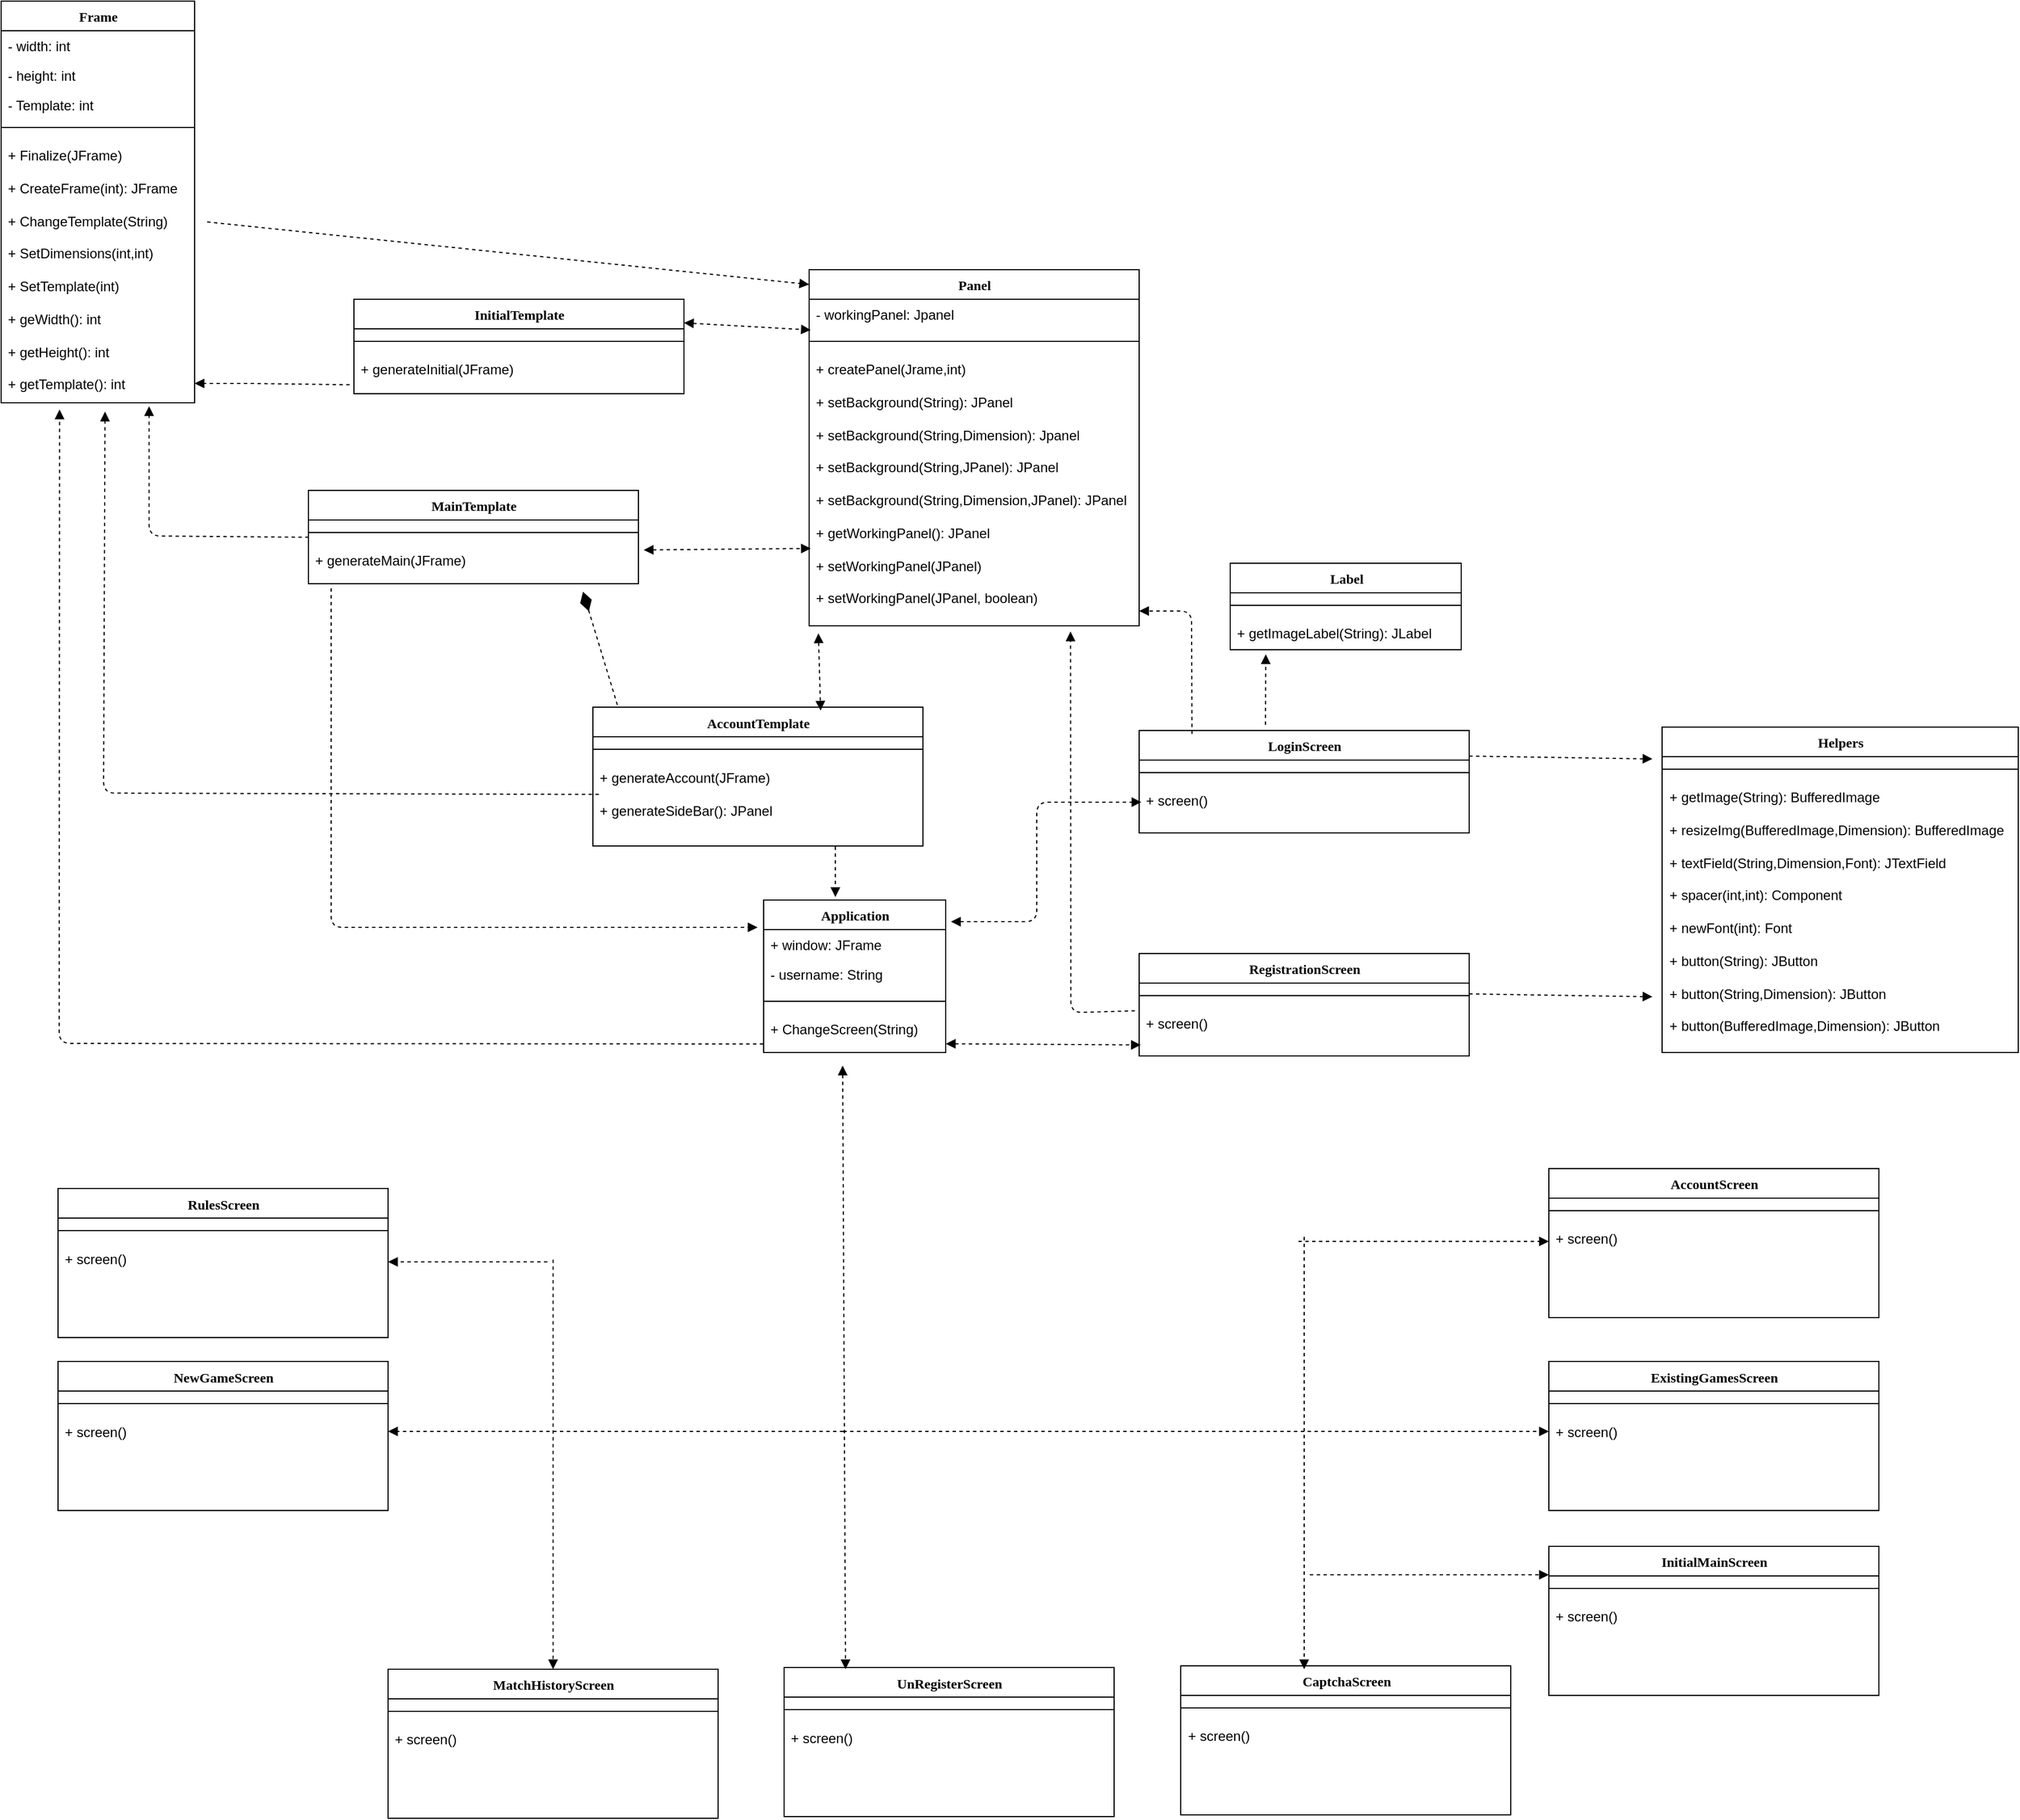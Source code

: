 <mxfile version="12.0.0" pages="1"><diagram name="Page-1" id="6133507b-19e7-1e82-6fc7-422aa6c4b21f"><mxGraphModel dx="1893" dy="1803" grid="1" gridSize="10" guides="1" tooltips="1" connect="1" arrows="1" fold="1" page="1" pageScale="1" pageWidth="1100" pageHeight="850" background="#ffffff" math="0" shadow="0"><root><mxCell id="0"/><mxCell id="1" parent="0"/><mxCell id="78961159f06e98e8-43" value="Application" style="swimlane;html=1;fontStyle=1;align=center;verticalAlign=top;childLayout=stackLayout;horizontal=1;startSize=26;horizontalStack=0;resizeParent=1;resizeLast=0;collapsible=1;marginBottom=0;swimlaneFillColor=#ffffff;rounded=0;shadow=0;comic=0;labelBackgroundColor=none;strokeColor=#000000;strokeWidth=1;fillColor=none;fontFamily=Verdana;fontSize=12;fontColor=#000000;" parent="1" vertex="1"><mxGeometry x="860" y="794" width="160" height="134" as="geometry"/></mxCell><mxCell id="78961159f06e98e8-44" value="+ window: JFrame" style="text;html=1;strokeColor=none;fillColor=none;align=left;verticalAlign=top;spacingLeft=4;spacingRight=4;whiteSpace=wrap;overflow=hidden;rotatable=0;points=[[0,0.5],[1,0.5]];portConstraint=eastwest;" parent="78961159f06e98e8-43" vertex="1"><mxGeometry y="26" width="160" height="26" as="geometry"/></mxCell><mxCell id="78961159f06e98e8-45" value="- username: String" style="text;html=1;strokeColor=none;fillColor=none;align=left;verticalAlign=top;spacingLeft=4;spacingRight=4;whiteSpace=wrap;overflow=hidden;rotatable=0;points=[[0,0.5],[1,0.5]];portConstraint=eastwest;" parent="78961159f06e98e8-43" vertex="1"><mxGeometry y="52" width="160" height="26" as="geometry"/></mxCell><mxCell id="78961159f06e98e8-51" value="" style="line;html=1;strokeWidth=1;fillColor=none;align=left;verticalAlign=middle;spacingTop=-1;spacingLeft=3;spacingRight=3;rotatable=0;labelPosition=right;points=[];portConstraint=eastwest;" parent="78961159f06e98e8-43" vertex="1"><mxGeometry y="78" width="160" height="22" as="geometry"/></mxCell><mxCell id="78961159f06e98e8-52" value="+ ChangeScreen(String)" style="text;html=1;strokeColor=none;fillColor=none;align=left;verticalAlign=top;spacingLeft=4;spacingRight=4;whiteSpace=wrap;overflow=hidden;rotatable=0;points=[[0,0.5],[1,0.5]];portConstraint=eastwest;" parent="78961159f06e98e8-43" vertex="1"><mxGeometry y="100" width="160" height="26" as="geometry"/></mxCell><mxCell id="3B14YKwvaQDHIk3fOLBB-4" value="Frame" style="swimlane;html=1;fontStyle=1;align=center;verticalAlign=top;childLayout=stackLayout;horizontal=1;startSize=26;horizontalStack=0;resizeParent=1;resizeLast=0;collapsible=1;marginBottom=0;swimlaneFillColor=#ffffff;rounded=0;shadow=0;comic=0;labelBackgroundColor=none;strokeColor=#000000;strokeWidth=1;fillColor=none;fontFamily=Verdana;fontSize=12;fontColor=#000000;" parent="1" vertex="1"><mxGeometry x="190" y="4" width="170" height="353" as="geometry"/></mxCell><mxCell id="3B14YKwvaQDHIk3fOLBB-5" value="- width: int" style="text;html=1;strokeColor=none;fillColor=none;align=left;verticalAlign=top;spacingLeft=4;spacingRight=4;whiteSpace=wrap;overflow=hidden;rotatable=0;points=[[0,0.5],[1,0.5]];portConstraint=eastwest;" parent="3B14YKwvaQDHIk3fOLBB-4" vertex="1"><mxGeometry y="26" width="170" height="26" as="geometry"/></mxCell><mxCell id="3B14YKwvaQDHIk3fOLBB-6" value="- height: int&amp;nbsp;&lt;br&gt;" style="text;html=1;strokeColor=none;fillColor=none;align=left;verticalAlign=top;spacingLeft=4;spacingRight=4;whiteSpace=wrap;overflow=hidden;rotatable=0;points=[[0,0.5],[1,0.5]];portConstraint=eastwest;" parent="3B14YKwvaQDHIk3fOLBB-4" vertex="1"><mxGeometry y="52" width="170" height="26" as="geometry"/></mxCell><mxCell id="3B14YKwvaQDHIk3fOLBB-9" value="- Template: int&amp;nbsp;" style="text;html=1;strokeColor=none;fillColor=none;align=left;verticalAlign=top;spacingLeft=4;spacingRight=4;whiteSpace=wrap;overflow=hidden;rotatable=0;points=[[0,0.5],[1,0.5]];portConstraint=eastwest;" parent="3B14YKwvaQDHIk3fOLBB-4" vertex="1"><mxGeometry y="78" width="170" height="22" as="geometry"/></mxCell><mxCell id="3B14YKwvaQDHIk3fOLBB-7" value="" style="line;html=1;strokeWidth=1;fillColor=none;align=left;verticalAlign=middle;spacingTop=-1;spacingLeft=3;spacingRight=3;rotatable=0;labelPosition=right;points=[];portConstraint=eastwest;" parent="3B14YKwvaQDHIk3fOLBB-4" vertex="1"><mxGeometry y="100" width="170" height="22" as="geometry"/></mxCell><mxCell id="3B14YKwvaQDHIk3fOLBB-10" value="Panel" style="swimlane;html=1;fontStyle=1;align=center;verticalAlign=top;childLayout=stackLayout;horizontal=1;startSize=26;horizontalStack=0;resizeParent=1;resizeLast=0;collapsible=1;marginBottom=0;swimlaneFillColor=#ffffff;rounded=0;shadow=0;comic=0;labelBackgroundColor=none;strokeColor=#000000;strokeWidth=1;fillColor=none;fontFamily=Verdana;fontSize=12;fontColor=#000000;" parent="1" vertex="1"><mxGeometry x="900" y="240" width="290" height="313" as="geometry"/></mxCell><mxCell id="3B14YKwvaQDHIk3fOLBB-11" value="- workingPanel: Jpanel" style="text;html=1;strokeColor=none;fillColor=none;align=left;verticalAlign=top;spacingLeft=4;spacingRight=4;whiteSpace=wrap;overflow=hidden;rotatable=0;points=[[0,0.5],[1,0.5]];portConstraint=eastwest;" parent="3B14YKwvaQDHIk3fOLBB-10" vertex="1"><mxGeometry y="26" width="290" height="26" as="geometry"/></mxCell><mxCell id="3B14YKwvaQDHIk3fOLBB-14" value="" style="line;html=1;strokeWidth=1;fillColor=none;align=left;verticalAlign=middle;spacingTop=-1;spacingLeft=3;spacingRight=3;rotatable=0;labelPosition=right;points=[];portConstraint=eastwest;" parent="3B14YKwvaQDHIk3fOLBB-10" vertex="1"><mxGeometry y="52" width="290" height="22" as="geometry"/></mxCell><mxCell id="3B14YKwvaQDHIk3fOLBB-15" value="+ createPanel(Jrame,int)&lt;br&gt;&lt;br&gt;+ setBackground(String): JPanel&lt;br&gt;&lt;br&gt;+ setBackground(String,Dimension): Jpanel&lt;br&gt;&lt;br&gt;+ setBackground(String,JPanel): JPanel&lt;br&gt;&lt;br&gt;+ setBackground(String,Dimension,JPanel): JPanel&lt;br&gt;&lt;br&gt;+ getWorkingPanel(): JPanel&lt;br&gt;&lt;br&gt;+ setWorkingPanel(JPanel)&lt;br&gt;&lt;br&gt;+ setWorkingPanel(JPanel, boolean)" style="text;html=1;strokeColor=none;fillColor=none;align=left;verticalAlign=top;spacingLeft=4;spacingRight=4;whiteSpace=wrap;overflow=hidden;rotatable=0;points=[[0,0.5],[1,0.5]];portConstraint=eastwest;" parent="3B14YKwvaQDHIk3fOLBB-10" vertex="1"><mxGeometry y="74" width="290" height="236" as="geometry"/></mxCell><mxCell id="3B14YKwvaQDHIk3fOLBB-16" value="Label" style="swimlane;html=1;fontStyle=1;align=center;verticalAlign=top;childLayout=stackLayout;horizontal=1;startSize=26;horizontalStack=0;resizeParent=1;resizeLast=0;collapsible=1;marginBottom=0;swimlaneFillColor=#ffffff;rounded=0;shadow=0;comic=0;labelBackgroundColor=none;strokeColor=#000000;strokeWidth=1;fillColor=none;fontFamily=Verdana;fontSize=12;fontColor=#000000;" parent="1" vertex="1"><mxGeometry x="1270" y="498" width="203" height="76" as="geometry"/></mxCell><mxCell id="3B14YKwvaQDHIk3fOLBB-19" value="" style="line;html=1;strokeWidth=1;fillColor=none;align=left;verticalAlign=middle;spacingTop=-1;spacingLeft=3;spacingRight=3;rotatable=0;labelPosition=right;points=[];portConstraint=eastwest;" parent="3B14YKwvaQDHIk3fOLBB-16" vertex="1"><mxGeometry y="26" width="203" height="22" as="geometry"/></mxCell><mxCell id="3B14YKwvaQDHIk3fOLBB-20" value="+ getImageLabel(String): JLabel" style="text;html=1;strokeColor=none;fillColor=none;align=left;verticalAlign=top;spacingLeft=4;spacingRight=4;whiteSpace=wrap;overflow=hidden;rotatable=0;points=[[0,0.5],[1,0.5]];portConstraint=eastwest;" parent="3B14YKwvaQDHIk3fOLBB-16" vertex="1"><mxGeometry y="48" width="203" height="22" as="geometry"/></mxCell><mxCell id="3B14YKwvaQDHIk3fOLBB-21" value="Helpers" style="swimlane;html=1;fontStyle=1;align=center;verticalAlign=top;childLayout=stackLayout;horizontal=1;startSize=26;horizontalStack=0;resizeParent=1;resizeLast=0;collapsible=1;marginBottom=0;swimlaneFillColor=#ffffff;rounded=0;shadow=0;comic=0;labelBackgroundColor=none;strokeColor=#000000;strokeWidth=1;fillColor=none;fontFamily=Verdana;fontSize=12;fontColor=#000000;" parent="1" vertex="1"><mxGeometry x="1649.5" y="642" width="313" height="286" as="geometry"/></mxCell><mxCell id="3B14YKwvaQDHIk3fOLBB-22" value="" style="line;html=1;strokeWidth=1;fillColor=none;align=left;verticalAlign=middle;spacingTop=-1;spacingLeft=3;spacingRight=3;rotatable=0;labelPosition=right;points=[];portConstraint=eastwest;" parent="3B14YKwvaQDHIk3fOLBB-21" vertex="1"><mxGeometry y="26" width="313" height="22" as="geometry"/></mxCell><mxCell id="3B14YKwvaQDHIk3fOLBB-23" value="+ getImage(String): BufferedImage&lt;br&gt;&lt;br&gt;+ resizeImg(BufferedImage,Dimension): BufferedImage&lt;br&gt;&lt;br&gt;+ textField(String,Dimension,Font): JTextField&lt;br&gt;&lt;br&gt;+ spacer(int,int): Component&amp;nbsp;&lt;br&gt;&lt;br&gt;+ newFont(int): Font&lt;br&gt;&lt;br&gt;+ button(String): JButton&lt;br&gt;&lt;br&gt;+ button(String,Dimension): JButton&amp;nbsp;&lt;br&gt;&lt;br&gt;+ button(BufferedImage,Dimension): JButton" style="text;html=1;strokeColor=none;fillColor=none;align=left;verticalAlign=top;spacingLeft=4;spacingRight=4;whiteSpace=wrap;overflow=hidden;rotatable=0;points=[[0,0.5],[1,0.5]];portConstraint=eastwest;" parent="3B14YKwvaQDHIk3fOLBB-21" vertex="1"><mxGeometry y="48" width="313" height="232" as="geometry"/></mxCell><mxCell id="3B14YKwvaQDHIk3fOLBB-25" value="InitialTemplate" style="swimlane;html=1;fontStyle=1;align=center;verticalAlign=top;childLayout=stackLayout;horizontal=1;startSize=26;horizontalStack=0;resizeParent=1;resizeLast=0;collapsible=1;marginBottom=0;swimlaneFillColor=#ffffff;rounded=0;shadow=0;comic=0;labelBackgroundColor=none;strokeColor=#000000;strokeWidth=1;fillColor=none;fontFamily=Verdana;fontSize=12;fontColor=#000000;" parent="1" vertex="1"><mxGeometry x="500" y="266" width="290" height="83" as="geometry"/></mxCell><mxCell id="3B14YKwvaQDHIk3fOLBB-27" value="" style="line;html=1;strokeWidth=1;fillColor=none;align=left;verticalAlign=middle;spacingTop=-1;spacingLeft=3;spacingRight=3;rotatable=0;labelPosition=right;points=[];portConstraint=eastwest;" parent="3B14YKwvaQDHIk3fOLBB-25" vertex="1"><mxGeometry y="26" width="290" height="22" as="geometry"/></mxCell><mxCell id="3B14YKwvaQDHIk3fOLBB-28" value="+ generateInitial(JFrame)" style="text;html=1;strokeColor=none;fillColor=none;align=left;verticalAlign=top;spacingLeft=4;spacingRight=4;whiteSpace=wrap;overflow=hidden;rotatable=0;points=[[0,0.5],[1,0.5]];portConstraint=eastwest;" parent="3B14YKwvaQDHIk3fOLBB-25" vertex="1"><mxGeometry y="48" width="290" height="32" as="geometry"/></mxCell><mxCell id="3B14YKwvaQDHIk3fOLBB-29" value="LoginScreen" style="swimlane;html=1;fontStyle=1;align=center;verticalAlign=top;childLayout=stackLayout;horizontal=1;startSize=26;horizontalStack=0;resizeParent=1;resizeLast=0;collapsible=1;marginBottom=0;swimlaneFillColor=#ffffff;rounded=0;shadow=0;comic=0;labelBackgroundColor=none;strokeColor=#000000;strokeWidth=1;fillColor=none;fontFamily=Verdana;fontSize=12;fontColor=#000000;" parent="1" vertex="1"><mxGeometry x="1190" y="645" width="290" height="90" as="geometry"/></mxCell><mxCell id="3B14YKwvaQDHIk3fOLBB-31" value="" style="line;html=1;strokeWidth=1;fillColor=none;align=left;verticalAlign=middle;spacingTop=-1;spacingLeft=3;spacingRight=3;rotatable=0;labelPosition=right;points=[];portConstraint=eastwest;" parent="3B14YKwvaQDHIk3fOLBB-29" vertex="1"><mxGeometry y="26" width="290" height="22" as="geometry"/></mxCell><mxCell id="3B14YKwvaQDHIk3fOLBB-32" value="+ screen()" style="text;html=1;strokeColor=none;fillColor=none;align=left;verticalAlign=top;spacingLeft=4;spacingRight=4;whiteSpace=wrap;overflow=hidden;rotatable=0;points=[[0,0.5],[1,0.5]];portConstraint=eastwest;" parent="3B14YKwvaQDHIk3fOLBB-29" vertex="1"><mxGeometry y="48" width="290" height="32" as="geometry"/></mxCell><mxCell id="3B14YKwvaQDHIk3fOLBB-33" value="MainTemplate" style="swimlane;html=1;fontStyle=1;align=center;verticalAlign=top;childLayout=stackLayout;horizontal=1;startSize=26;horizontalStack=0;resizeParent=1;resizeLast=0;collapsible=1;marginBottom=0;swimlaneFillColor=#ffffff;rounded=0;shadow=0;comic=0;labelBackgroundColor=none;strokeColor=#000000;strokeWidth=1;fillColor=none;fontFamily=Verdana;fontSize=12;fontColor=#000000;" parent="1" vertex="1"><mxGeometry x="460" y="434" width="290" height="82" as="geometry"/></mxCell><mxCell id="3B14YKwvaQDHIk3fOLBB-34" value="" style="line;html=1;strokeWidth=1;fillColor=none;align=left;verticalAlign=middle;spacingTop=-1;spacingLeft=3;spacingRight=3;rotatable=0;labelPosition=right;points=[];portConstraint=eastwest;" parent="3B14YKwvaQDHIk3fOLBB-33" vertex="1"><mxGeometry y="26" width="290" height="22" as="geometry"/></mxCell><mxCell id="3B14YKwvaQDHIk3fOLBB-35" value="+ generateMain(JFrame)" style="text;html=1;strokeColor=none;fillColor=none;align=left;verticalAlign=top;spacingLeft=4;spacingRight=4;whiteSpace=wrap;overflow=hidden;rotatable=0;points=[[0,0.5],[1,0.5]];portConstraint=eastwest;" parent="3B14YKwvaQDHIk3fOLBB-33" vertex="1"><mxGeometry y="48" width="290" height="32" as="geometry"/></mxCell><mxCell id="3B14YKwvaQDHIk3fOLBB-36" value="AccountTemplate" style="swimlane;html=1;fontStyle=1;align=center;verticalAlign=top;childLayout=stackLayout;horizontal=1;startSize=26;horizontalStack=0;resizeParent=1;resizeLast=0;collapsible=1;marginBottom=0;swimlaneFillColor=#ffffff;rounded=0;shadow=0;comic=0;labelBackgroundColor=none;strokeColor=#000000;strokeWidth=1;fillColor=none;fontFamily=Verdana;fontSize=12;fontColor=#000000;" parent="1" vertex="1"><mxGeometry x="710" y="624.5" width="290" height="122" as="geometry"/></mxCell><mxCell id="3B14YKwvaQDHIk3fOLBB-37" value="" style="line;html=1;strokeWidth=1;fillColor=none;align=left;verticalAlign=middle;spacingTop=-1;spacingLeft=3;spacingRight=3;rotatable=0;labelPosition=right;points=[];portConstraint=eastwest;" parent="3B14YKwvaQDHIk3fOLBB-36" vertex="1"><mxGeometry y="26" width="290" height="22" as="geometry"/></mxCell><mxCell id="3B14YKwvaQDHIk3fOLBB-38" value="+ generateAccount(JFrame)&lt;br&gt;&lt;br&gt;+ generateSideBar(): JPanel" style="text;html=1;strokeColor=none;fillColor=none;align=left;verticalAlign=top;spacingLeft=4;spacingRight=4;whiteSpace=wrap;overflow=hidden;rotatable=0;points=[[0,0.5],[1,0.5]];portConstraint=eastwest;" parent="3B14YKwvaQDHIk3fOLBB-36" vertex="1"><mxGeometry y="48" width="290" height="52" as="geometry"/></mxCell><mxCell id="3B14YKwvaQDHIk3fOLBB-39" value="RegistrationScreen" style="swimlane;html=1;fontStyle=1;align=center;verticalAlign=top;childLayout=stackLayout;horizontal=1;startSize=26;horizontalStack=0;resizeParent=1;resizeLast=0;collapsible=1;marginBottom=0;swimlaneFillColor=#ffffff;rounded=0;shadow=0;comic=0;labelBackgroundColor=none;strokeColor=#000000;strokeWidth=1;fillColor=none;fontFamily=Verdana;fontSize=12;fontColor=#000000;" parent="1" vertex="1"><mxGeometry x="1190" y="841" width="290" height="90" as="geometry"/></mxCell><mxCell id="3B14YKwvaQDHIk3fOLBB-40" value="" style="line;html=1;strokeWidth=1;fillColor=none;align=left;verticalAlign=middle;spacingTop=-1;spacingLeft=3;spacingRight=3;rotatable=0;labelPosition=right;points=[];portConstraint=eastwest;" parent="3B14YKwvaQDHIk3fOLBB-39" vertex="1"><mxGeometry y="26" width="290" height="22" as="geometry"/></mxCell><mxCell id="3B14YKwvaQDHIk3fOLBB-41" value="+ screen()" style="text;html=1;strokeColor=none;fillColor=none;align=left;verticalAlign=top;spacingLeft=4;spacingRight=4;whiteSpace=wrap;overflow=hidden;rotatable=0;points=[[0,0.5],[1,0.5]];portConstraint=eastwest;" parent="3B14YKwvaQDHIk3fOLBB-39" vertex="1"><mxGeometry y="48" width="290" height="32" as="geometry"/></mxCell><mxCell id="NOVnM89ESlI2_Drp9L13-1" value="" style="endArrow=block;html=1;endFill=1;dashed=1;entryX=0.302;entryY=1.039;entryDx=0;entryDy=0;entryPerimeter=0;exitX=-0.002;exitY=1.019;exitDx=0;exitDy=0;exitPerimeter=0;" parent="1" source="78961159f06e98e8-52" target="3B14YKwvaQDHIk3fOLBB-8" edge="1"><mxGeometry width="50" height="50" relative="1" as="geometry"><mxPoint x="500" y="710" as="sourcePoint"/><mxPoint x="890" y="140" as="targetPoint"/><Array as="points"><mxPoint x="241" y="920"/></Array></mxGeometry></mxCell><mxCell id="NOVnM89ESlI2_Drp9L13-11" value="" style="endArrow=block;html=1;endFill=1;dashed=1;exitX=1.065;exitY=0.316;exitDx=0;exitDy=0;exitPerimeter=0;" parent="1" source="3B14YKwvaQDHIk3fOLBB-8" edge="1"><mxGeometry width="50" height="50" relative="1" as="geometry"><mxPoint x="870" y="150" as="sourcePoint"/><mxPoint x="900" y="253" as="targetPoint"/><Array as="points"/></mxGeometry></mxCell><mxCell id="WX2g_9iPt3xuVP5tBBqP-3" value="" style="endArrow=block;html=1;endFill=1;dashed=1;exitX=0.028;exitY=1.041;exitDx=0;exitDy=0;exitPerimeter=0;entryX=0.69;entryY=0.025;entryDx=0;entryDy=0;entryPerimeter=0;startArrow=block;startFill=1;" edge="1" parent="1" source="3B14YKwvaQDHIk3fOLBB-15" target="3B14YKwvaQDHIk3fOLBB-36"><mxGeometry width="50" height="50" relative="1" as="geometry"><mxPoint x="1067" y="572.5" as="sourcePoint"/><mxPoint x="950" y="646.5" as="targetPoint"/><Array as="points"/></mxGeometry></mxCell><mxCell id="3B14YKwvaQDHIk3fOLBB-8" value="+ Finalize(JFrame)&lt;br&gt;&lt;br&gt;+ CreateFrame(int): JFrame&lt;br&gt;&lt;br&gt;+ ChangeTemplate(String)&lt;br&gt;&lt;br&gt;+ SetDimensions(int,int)&lt;br&gt;&amp;nbsp;&lt;br&gt;+ SetTemplate(int)&lt;br&gt;&lt;br&gt;+ geWidth(): int&amp;nbsp;&lt;br&gt;&lt;br&gt;+ getHeight(): int&amp;nbsp;&lt;br&gt;&lt;br&gt;+ getTemplate(): int&amp;nbsp;" style="text;html=1;strokeColor=none;fillColor=none;align=left;verticalAlign=top;spacingLeft=4;spacingRight=4;whiteSpace=wrap;overflow=hidden;rotatable=0;points=[[0,0.5],[1,0.5]];portConstraint=eastwest;" parent="1" vertex="1"><mxGeometry x="190" y="126" width="170" height="228" as="geometry"/></mxCell><mxCell id="WX2g_9iPt3xuVP5tBBqP-14" value="" style="endArrow=block;html=1;endFill=1;dashed=1;exitX=-0.013;exitY=0.849;exitDx=0;exitDy=0;exitPerimeter=0;" edge="1" parent="1" source="3B14YKwvaQDHIk3fOLBB-28"><mxGeometry width="50" height="50" relative="1" as="geometry"><mxPoint x="464.64" y="443.34" as="sourcePoint"/><mxPoint x="360" y="340" as="targetPoint"/><Array as="points"><mxPoint x="410" y="340"/></Array></mxGeometry></mxCell><mxCell id="WX2g_9iPt3xuVP5tBBqP-17" value="" style="endArrow=block;html=1;endFill=1;dashed=1;exitX=1;exitY=0.25;exitDx=0;exitDy=0;entryX=0.005;entryY=1.038;entryDx=0;entryDy=0;entryPerimeter=0;startArrow=block;startFill=1;" edge="1" parent="1" source="3B14YKwvaQDHIk3fOLBB-25" target="3B14YKwvaQDHIk3fOLBB-11"><mxGeometry width="50" height="50" relative="1" as="geometry"><mxPoint x="685" y="393.5" as="sourcePoint"/><mxPoint x="828.06" y="314.98" as="targetPoint"/><Array as="points"/></mxGeometry></mxCell><mxCell id="WX2g_9iPt3xuVP5tBBqP-18" value="" style="endArrow=block;html=1;endFill=1;dashed=1;exitX=-0.013;exitY=0.849;exitDx=0;exitDy=0;exitPerimeter=0;" edge="1" parent="1"><mxGeometry width="50" height="50" relative="1" as="geometry"><mxPoint x="460.23" y="475.168" as="sourcePoint"/><mxPoint x="320" y="360" as="targetPoint"/><Array as="points"><mxPoint x="320" y="474"/></Array></mxGeometry></mxCell><mxCell id="WX2g_9iPt3xuVP5tBBqP-19" value="" style="endArrow=block;html=1;endFill=1;dashed=1;exitX=1.016;exitY=0.135;exitDx=0;exitDy=0;entryX=0.005;entryY=1.038;entryDx=0;entryDy=0;entryPerimeter=0;startArrow=block;startFill=1;exitPerimeter=0;" edge="1" parent="1" source="3B14YKwvaQDHIk3fOLBB-35"><mxGeometry width="50" height="50" relative="1" as="geometry"><mxPoint x="790" y="478.75" as="sourcePoint"/><mxPoint x="901.45" y="484.988" as="targetPoint"/><Array as="points"/></mxGeometry></mxCell><mxCell id="WX2g_9iPt3xuVP5tBBqP-20" value="" style="endArrow=block;html=1;endFill=1;dashed=1;entryX=-0.033;entryY=-0.077;entryDx=0;entryDy=0;entryPerimeter=0;" edge="1" parent="1" target="78961159f06e98e8-44"><mxGeometry width="50" height="50" relative="1" as="geometry"><mxPoint x="480" y="520" as="sourcePoint"/><mxPoint x="469" y="534" as="targetPoint"/><Array as="points"><mxPoint x="480" y="818"/></Array></mxGeometry></mxCell><mxCell id="WX2g_9iPt3xuVP5tBBqP-21" value="" style="endArrow=block;html=1;endFill=1;dashed=1;exitX=-0.013;exitY=0.849;exitDx=0;exitDy=0;exitPerimeter=0;entryX=0.537;entryY=1.047;entryDx=0;entryDy=0;entryPerimeter=0;" edge="1" parent="1" target="3B14YKwvaQDHIk3fOLBB-8"><mxGeometry width="50" height="50" relative="1" as="geometry"><mxPoint x="715.23" y="701.168" as="sourcePoint"/><mxPoint x="575" y="586" as="targetPoint"/><Array as="points"><mxPoint x="280" y="700"/></Array></mxGeometry></mxCell><mxCell id="WX2g_9iPt3xuVP5tBBqP-22" value="" style="endArrow=block;html=1;endFill=1;dashed=1;entryX=0.394;entryY=-0.02;entryDx=0;entryDy=0;entryPerimeter=0;" edge="1" parent="1" target="78961159f06e98e8-43"><mxGeometry width="50" height="50" relative="1" as="geometry"><mxPoint x="923" y="747" as="sourcePoint"/><mxPoint x="820" y="766" as="targetPoint"/><Array as="points"/></mxGeometry></mxCell><mxCell id="WX2g_9iPt3xuVP5tBBqP-23" value="" style="endArrow=none;html=1;endFill=0;dashed=1;exitX=0.832;exitY=1.281;exitDx=0;exitDy=0;exitPerimeter=0;entryX=0.69;entryY=0.025;entryDx=0;entryDy=0;entryPerimeter=0;startArrow=diamondThin;startFill=1;endSize=15;startSize=15;" edge="1" parent="1" source="3B14YKwvaQDHIk3fOLBB-35"><mxGeometry width="50" height="50" relative="1" as="geometry"><mxPoint x="730.12" y="556.676" as="sourcePoint"/><mxPoint x="732.1" y="624.55" as="targetPoint"/><Array as="points"/></mxGeometry></mxCell><mxCell id="WX2g_9iPt3xuVP5tBBqP-25" value="" style="endArrow=block;html=1;endFill=1;dashed=1;exitX=1.029;exitY=-0.269;exitDx=0;exitDy=0;entryX=0.005;entryY=1.038;entryDx=0;entryDy=0;entryPerimeter=0;startArrow=block;startFill=1;exitPerimeter=0;" edge="1" parent="1" source="78961159f06e98e8-44"><mxGeometry width="50" height="50" relative="1" as="geometry"><mxPoint x="1045.14" y="709.32" as="sourcePoint"/><mxPoint x="1191.95" y="707.988" as="targetPoint"/><Array as="points"><mxPoint x="1100" y="813"/><mxPoint x="1100" y="708"/></Array></mxGeometry></mxCell><mxCell id="WX2g_9iPt3xuVP5tBBqP-27" value="" style="endArrow=block;html=1;endFill=1;dashed=1;exitX=1;exitY=0.25;exitDx=0;exitDy=0;" edge="1" parent="1" source="3B14YKwvaQDHIk3fOLBB-29"><mxGeometry width="50" height="50" relative="1" as="geometry"><mxPoint x="1350.05" y="522.548" as="sourcePoint"/><mxPoint x="1641" y="670" as="targetPoint"/><Array as="points"/></mxGeometry></mxCell><mxCell id="WX2g_9iPt3xuVP5tBBqP-28" value="" style="endArrow=block;html=1;endFill=1;dashed=1;exitX=0.16;exitY=0.033;exitDx=0;exitDy=0;exitPerimeter=0;" edge="1" parent="1" source="3B14YKwvaQDHIk3fOLBB-29"><mxGeometry width="50" height="50" relative="1" as="geometry"><mxPoint x="1280" y="551.5" as="sourcePoint"/><mxPoint x="1190" y="540" as="targetPoint"/><Array as="points"><mxPoint x="1236" y="540"/></Array></mxGeometry></mxCell><mxCell id="WX2g_9iPt3xuVP5tBBqP-29" value="" style="endArrow=block;html=1;endFill=1;dashed=1;exitX=-0.013;exitY=0.073;exitDx=0;exitDy=0;exitPerimeter=0;entryX=0.792;entryY=1.034;entryDx=0;entryDy=0;entryPerimeter=0;" edge="1" parent="1" source="3B14YKwvaQDHIk3fOLBB-41" target="3B14YKwvaQDHIk3fOLBB-15"><mxGeometry width="50" height="50" relative="1" as="geometry"><mxPoint x="1166.4" y="892.97" as="sourcePoint"/><mxPoint x="1120" y="785.0" as="targetPoint"/><Array as="points"><mxPoint x="1130" y="893"/></Array></mxGeometry></mxCell><mxCell id="WX2g_9iPt3xuVP5tBBqP-30" value="" style="endArrow=block;html=1;endFill=1;dashed=1;exitX=1.016;exitY=0.135;exitDx=0;exitDy=0;entryX=0.005;entryY=1.01;entryDx=0;entryDy=0;entryPerimeter=0;startArrow=block;startFill=1;exitPerimeter=0;" edge="1" parent="1" target="3B14YKwvaQDHIk3fOLBB-41"><mxGeometry width="50" height="50" relative="1" as="geometry"><mxPoint x="1020.14" y="920.32" as="sourcePoint"/><mxPoint x="1166.95" y="918.988" as="targetPoint"/><Array as="points"/></mxGeometry></mxCell><mxCell id="WX2g_9iPt3xuVP5tBBqP-31" value="" style="endArrow=block;html=1;endFill=1;dashed=1;exitX=1;exitY=0.25;exitDx=0;exitDy=0;" edge="1" parent="1"><mxGeometry width="50" height="50" relative="1" as="geometry"><mxPoint x="1480" y="876.5" as="sourcePoint"/><mxPoint x="1641" y="879.0" as="targetPoint"/><Array as="points"/></mxGeometry></mxCell><mxCell id="WX2g_9iPt3xuVP5tBBqP-32" value="" style="endArrow=block;html=1;endFill=1;dashed=1;entryX=0.154;entryY=1.455;entryDx=0;entryDy=0;entryPerimeter=0;" edge="1" parent="1" target="3B14YKwvaQDHIk3fOLBB-20"><mxGeometry width="50" height="50" relative="1" as="geometry"><mxPoint x="1301" y="640" as="sourcePoint"/><mxPoint x="1480" y="625.5" as="targetPoint"/><Array as="points"/></mxGeometry></mxCell><mxCell id="WX2g_9iPt3xuVP5tBBqP-42" value="InitialMainScreen" style="swimlane;html=1;fontStyle=1;align=center;verticalAlign=top;childLayout=stackLayout;horizontal=1;startSize=26;horizontalStack=0;resizeParent=1;resizeLast=0;collapsible=1;marginBottom=0;swimlaneFillColor=#ffffff;rounded=0;shadow=0;comic=0;labelBackgroundColor=none;strokeColor=#000000;strokeWidth=1;fillColor=none;fontFamily=Verdana;fontSize=12;fontColor=#000000;" vertex="1" parent="1"><mxGeometry x="1550" y="1362" width="290" height="131" as="geometry"/></mxCell><mxCell id="WX2g_9iPt3xuVP5tBBqP-43" value="" style="line;html=1;strokeWidth=1;fillColor=none;align=left;verticalAlign=middle;spacingTop=-1;spacingLeft=3;spacingRight=3;rotatable=0;labelPosition=right;points=[];portConstraint=eastwest;" vertex="1" parent="WX2g_9iPt3xuVP5tBBqP-42"><mxGeometry y="26" width="290" height="22" as="geometry"/></mxCell><mxCell id="WX2g_9iPt3xuVP5tBBqP-44" value="+ screen()" style="text;html=1;strokeColor=none;fillColor=none;align=left;verticalAlign=top;spacingLeft=4;spacingRight=4;whiteSpace=wrap;overflow=hidden;rotatable=0;points=[[0,0.5],[1,0.5]];portConstraint=eastwest;" vertex="1" parent="WX2g_9iPt3xuVP5tBBqP-42"><mxGeometry y="48" width="290" height="32" as="geometry"/></mxCell><mxCell id="WX2g_9iPt3xuVP5tBBqP-45" value="CaptchaScreen" style="swimlane;html=1;fontStyle=1;align=center;verticalAlign=top;childLayout=stackLayout;horizontal=1;startSize=26;horizontalStack=0;resizeParent=1;resizeLast=0;collapsible=1;marginBottom=0;swimlaneFillColor=#ffffff;rounded=0;shadow=0;comic=0;labelBackgroundColor=none;strokeColor=#000000;strokeWidth=1;fillColor=none;fontFamily=Verdana;fontSize=12;fontColor=#000000;" vertex="1" parent="1"><mxGeometry x="1226.5" y="1467" width="290" height="131" as="geometry"/></mxCell><mxCell id="WX2g_9iPt3xuVP5tBBqP-46" value="" style="line;html=1;strokeWidth=1;fillColor=none;align=left;verticalAlign=middle;spacingTop=-1;spacingLeft=3;spacingRight=3;rotatable=0;labelPosition=right;points=[];portConstraint=eastwest;" vertex="1" parent="WX2g_9iPt3xuVP5tBBqP-45"><mxGeometry y="26" width="290" height="22" as="geometry"/></mxCell><mxCell id="WX2g_9iPt3xuVP5tBBqP-47" value="+ screen()" style="text;html=1;strokeColor=none;fillColor=none;align=left;verticalAlign=top;spacingLeft=4;spacingRight=4;whiteSpace=wrap;overflow=hidden;rotatable=0;points=[[0,0.5],[1,0.5]];portConstraint=eastwest;" vertex="1" parent="WX2g_9iPt3xuVP5tBBqP-45"><mxGeometry y="48" width="290" height="32" as="geometry"/></mxCell><mxCell id="WX2g_9iPt3xuVP5tBBqP-48" value="RulesScreen" style="swimlane;html=1;fontStyle=1;align=center;verticalAlign=top;childLayout=stackLayout;horizontal=1;startSize=26;horizontalStack=0;resizeParent=1;resizeLast=0;collapsible=1;marginBottom=0;swimlaneFillColor=#ffffff;rounded=0;shadow=0;comic=0;labelBackgroundColor=none;strokeColor=#000000;strokeWidth=1;fillColor=none;fontFamily=Verdana;fontSize=12;fontColor=#000000;" vertex="1" parent="1"><mxGeometry x="240" y="1047.5" width="290" height="131" as="geometry"/></mxCell><mxCell id="WX2g_9iPt3xuVP5tBBqP-49" value="" style="line;html=1;strokeWidth=1;fillColor=none;align=left;verticalAlign=middle;spacingTop=-1;spacingLeft=3;spacingRight=3;rotatable=0;labelPosition=right;points=[];portConstraint=eastwest;" vertex="1" parent="WX2g_9iPt3xuVP5tBBqP-48"><mxGeometry y="26" width="290" height="22" as="geometry"/></mxCell><mxCell id="WX2g_9iPt3xuVP5tBBqP-50" value="+ screen()" style="text;html=1;strokeColor=none;fillColor=none;align=left;verticalAlign=top;spacingLeft=4;spacingRight=4;whiteSpace=wrap;overflow=hidden;rotatable=0;points=[[0,0.5],[1,0.5]];portConstraint=eastwest;" vertex="1" parent="WX2g_9iPt3xuVP5tBBqP-48"><mxGeometry y="48" width="290" height="32" as="geometry"/></mxCell><mxCell id="WX2g_9iPt3xuVP5tBBqP-51" value="NewGameScreen" style="swimlane;html=1;fontStyle=1;align=center;verticalAlign=top;childLayout=stackLayout;horizontal=1;startSize=26;horizontalStack=0;resizeParent=1;resizeLast=0;collapsible=1;marginBottom=0;swimlaneFillColor=#ffffff;rounded=0;shadow=0;comic=0;labelBackgroundColor=none;strokeColor=#000000;strokeWidth=1;fillColor=none;fontFamily=Verdana;fontSize=12;fontColor=#000000;" vertex="1" parent="1"><mxGeometry x="240" y="1199.5" width="290" height="131" as="geometry"/></mxCell><mxCell id="WX2g_9iPt3xuVP5tBBqP-52" value="" style="line;html=1;strokeWidth=1;fillColor=none;align=left;verticalAlign=middle;spacingTop=-1;spacingLeft=3;spacingRight=3;rotatable=0;labelPosition=right;points=[];portConstraint=eastwest;" vertex="1" parent="WX2g_9iPt3xuVP5tBBqP-51"><mxGeometry y="26" width="290" height="22" as="geometry"/></mxCell><mxCell id="WX2g_9iPt3xuVP5tBBqP-53" value="+ screen()" style="text;html=1;strokeColor=none;fillColor=none;align=left;verticalAlign=top;spacingLeft=4;spacingRight=4;whiteSpace=wrap;overflow=hidden;rotatable=0;points=[[0,0.5],[1,0.5]];portConstraint=eastwest;" vertex="1" parent="WX2g_9iPt3xuVP5tBBqP-51"><mxGeometry y="48" width="290" height="32" as="geometry"/></mxCell><mxCell id="WX2g_9iPt3xuVP5tBBqP-54" value="ExistingGamesScreen" style="swimlane;html=1;fontStyle=1;align=center;verticalAlign=top;childLayout=stackLayout;horizontal=1;startSize=26;horizontalStack=0;resizeParent=1;resizeLast=0;collapsible=1;marginBottom=0;swimlaneFillColor=#ffffff;rounded=0;shadow=0;comic=0;labelBackgroundColor=none;strokeColor=#000000;strokeWidth=1;fillColor=none;fontFamily=Verdana;fontSize=12;fontColor=#000000;" vertex="1" parent="1"><mxGeometry x="1550" y="1199.5" width="290" height="131" as="geometry"/></mxCell><mxCell id="WX2g_9iPt3xuVP5tBBqP-55" value="" style="line;html=1;strokeWidth=1;fillColor=none;align=left;verticalAlign=middle;spacingTop=-1;spacingLeft=3;spacingRight=3;rotatable=0;labelPosition=right;points=[];portConstraint=eastwest;" vertex="1" parent="WX2g_9iPt3xuVP5tBBqP-54"><mxGeometry y="26" width="290" height="22" as="geometry"/></mxCell><mxCell id="WX2g_9iPt3xuVP5tBBqP-56" value="+ screen()" style="text;html=1;strokeColor=none;fillColor=none;align=left;verticalAlign=top;spacingLeft=4;spacingRight=4;whiteSpace=wrap;overflow=hidden;rotatable=0;points=[[0,0.5],[1,0.5]];portConstraint=eastwest;" vertex="1" parent="WX2g_9iPt3xuVP5tBBqP-54"><mxGeometry y="48" width="290" height="32" as="geometry"/></mxCell><mxCell id="WX2g_9iPt3xuVP5tBBqP-57" value="UnRegisterScreen" style="swimlane;html=1;fontStyle=1;align=center;verticalAlign=top;childLayout=stackLayout;horizontal=1;startSize=26;horizontalStack=0;resizeParent=1;resizeLast=0;collapsible=1;marginBottom=0;swimlaneFillColor=#ffffff;rounded=0;shadow=0;comic=0;labelBackgroundColor=none;strokeColor=#000000;strokeWidth=1;fillColor=none;fontFamily=Verdana;fontSize=12;fontColor=#000000;" vertex="1" parent="1"><mxGeometry x="878" y="1468.5" width="290" height="131" as="geometry"/></mxCell><mxCell id="WX2g_9iPt3xuVP5tBBqP-58" value="" style="line;html=1;strokeWidth=1;fillColor=none;align=left;verticalAlign=middle;spacingTop=-1;spacingLeft=3;spacingRight=3;rotatable=0;labelPosition=right;points=[];portConstraint=eastwest;" vertex="1" parent="WX2g_9iPt3xuVP5tBBqP-57"><mxGeometry y="26" width="290" height="22" as="geometry"/></mxCell><mxCell id="WX2g_9iPt3xuVP5tBBqP-59" value="+ screen()" style="text;html=1;strokeColor=none;fillColor=none;align=left;verticalAlign=top;spacingLeft=4;spacingRight=4;whiteSpace=wrap;overflow=hidden;rotatable=0;points=[[0,0.5],[1,0.5]];portConstraint=eastwest;" vertex="1" parent="WX2g_9iPt3xuVP5tBBqP-57"><mxGeometry y="48" width="290" height="32" as="geometry"/></mxCell><mxCell id="WX2g_9iPt3xuVP5tBBqP-60" value="MatchHistoryScreen" style="swimlane;html=1;fontStyle=1;align=center;verticalAlign=top;childLayout=stackLayout;horizontal=1;startSize=26;horizontalStack=0;resizeParent=1;resizeLast=0;collapsible=1;marginBottom=0;swimlaneFillColor=#ffffff;rounded=0;shadow=0;comic=0;labelBackgroundColor=none;strokeColor=#000000;strokeWidth=1;fillColor=none;fontFamily=Verdana;fontSize=12;fontColor=#000000;" vertex="1" parent="1"><mxGeometry x="530" y="1470" width="290" height="131" as="geometry"/></mxCell><mxCell id="WX2g_9iPt3xuVP5tBBqP-61" value="" style="line;html=1;strokeWidth=1;fillColor=none;align=left;verticalAlign=middle;spacingTop=-1;spacingLeft=3;spacingRight=3;rotatable=0;labelPosition=right;points=[];portConstraint=eastwest;" vertex="1" parent="WX2g_9iPt3xuVP5tBBqP-60"><mxGeometry y="26" width="290" height="22" as="geometry"/></mxCell><mxCell id="WX2g_9iPt3xuVP5tBBqP-62" value="+ screen()" style="text;html=1;strokeColor=none;fillColor=none;align=left;verticalAlign=top;spacingLeft=4;spacingRight=4;whiteSpace=wrap;overflow=hidden;rotatable=0;points=[[0,0.5],[1,0.5]];portConstraint=eastwest;" vertex="1" parent="WX2g_9iPt3xuVP5tBBqP-60"><mxGeometry y="48" width="290" height="32" as="geometry"/></mxCell><mxCell id="WX2g_9iPt3xuVP5tBBqP-63" value="AccountScreen" style="swimlane;html=1;fontStyle=1;align=center;verticalAlign=top;childLayout=stackLayout;horizontal=1;startSize=26;horizontalStack=0;resizeParent=1;resizeLast=0;collapsible=1;marginBottom=0;swimlaneFillColor=#ffffff;rounded=0;shadow=0;comic=0;labelBackgroundColor=none;strokeColor=#000000;strokeWidth=1;fillColor=none;fontFamily=Verdana;fontSize=12;fontColor=#000000;" vertex="1" parent="1"><mxGeometry x="1550" y="1030" width="290" height="131" as="geometry"/></mxCell><mxCell id="WX2g_9iPt3xuVP5tBBqP-64" value="" style="line;html=1;strokeWidth=1;fillColor=none;align=left;verticalAlign=middle;spacingTop=-1;spacingLeft=3;spacingRight=3;rotatable=0;labelPosition=right;points=[];portConstraint=eastwest;" vertex="1" parent="WX2g_9iPt3xuVP5tBBqP-63"><mxGeometry y="26" width="290" height="22" as="geometry"/></mxCell><mxCell id="WX2g_9iPt3xuVP5tBBqP-65" value="+ screen()" style="text;html=1;strokeColor=none;fillColor=none;align=left;verticalAlign=top;spacingLeft=4;spacingRight=4;whiteSpace=wrap;overflow=hidden;rotatable=0;points=[[0,0.5],[1,0.5]];portConstraint=eastwest;" vertex="1" parent="WX2g_9iPt3xuVP5tBBqP-63"><mxGeometry y="48" width="290" height="32" as="geometry"/></mxCell><mxCell id="WX2g_9iPt3xuVP5tBBqP-66" value="" style="endArrow=block;html=1;endFill=1;dashed=1;exitX=0.434;exitY=1.75;exitDx=0;exitDy=0;startArrow=block;startFill=1;exitPerimeter=0;" edge="1" parent="1" source="78961159f06e98e8-52"><mxGeometry width="50" height="50" relative="1" as="geometry"><mxPoint x="848.64" y="1126.32" as="sourcePoint"/><mxPoint x="932" y="1470" as="targetPoint"/><Array as="points"/></mxGeometry></mxCell><mxCell id="WX2g_9iPt3xuVP5tBBqP-67" value="" style="endArrow=block;html=1;endFill=1;dashed=1;startArrow=none;startFill=0;" edge="1" parent="1"><mxGeometry width="50" height="50" relative="1" as="geometry"><mxPoint x="670" y="1112" as="sourcePoint"/><mxPoint x="530" y="1112" as="targetPoint"/><Array as="points"/></mxGeometry></mxCell><mxCell id="WX2g_9iPt3xuVP5tBBqP-68" value="" style="endArrow=block;html=1;endFill=1;dashed=1;startArrow=none;startFill=0;" edge="1" parent="1"><mxGeometry width="50" height="50" relative="1" as="geometry"><mxPoint x="930" y="1261" as="sourcePoint"/><mxPoint x="530" y="1261" as="targetPoint"/><Array as="points"/></mxGeometry></mxCell><mxCell id="WX2g_9iPt3xuVP5tBBqP-69" value="" style="endArrow=block;html=1;endFill=1;dashed=1;startArrow=none;startFill=0;entryX=0.5;entryY=0;entryDx=0;entryDy=0;" edge="1" parent="1" target="WX2g_9iPt3xuVP5tBBqP-60"><mxGeometry width="50" height="50" relative="1" as="geometry"><mxPoint x="675" y="1110" as="sourcePoint"/><mxPoint x="605" y="1360.5" as="targetPoint"/><Array as="points"/></mxGeometry></mxCell><mxCell id="WX2g_9iPt3xuVP5tBBqP-70" value="" style="endArrow=block;html=1;endFill=1;dashed=1;startArrow=none;startFill=0;entryX=0.5;entryY=0;entryDx=0;entryDy=0;" edge="1" parent="1"><mxGeometry width="50" height="50" relative="1" as="geometry"><mxPoint x="1335" y="1090" as="sourcePoint"/><mxPoint x="1335" y="1470" as="targetPoint"/><Array as="points"/></mxGeometry></mxCell><mxCell id="WX2g_9iPt3xuVP5tBBqP-71" value="" style="endArrow=block;html=1;endFill=1;dashed=1;startArrow=none;startFill=0;entryX=0;entryY=0.5;entryDx=0;entryDy=0;" edge="1" parent="1" target="WX2g_9iPt3xuVP5tBBqP-65"><mxGeometry width="50" height="50" relative="1" as="geometry"><mxPoint x="1330" y="1094" as="sourcePoint"/><mxPoint x="1320" y="1202.5" as="targetPoint"/><Array as="points"/></mxGeometry></mxCell><mxCell id="WX2g_9iPt3xuVP5tBBqP-72" value="" style="endArrow=block;html=1;endFill=1;dashed=1;startArrow=none;startFill=0;entryX=0;entryY=0.5;entryDx=0;entryDy=0;" edge="1" parent="1"><mxGeometry width="50" height="50" relative="1" as="geometry"><mxPoint x="930" y="1261" as="sourcePoint"/><mxPoint x="1550" y="1261.0" as="targetPoint"/><Array as="points"/></mxGeometry></mxCell><mxCell id="WX2g_9iPt3xuVP5tBBqP-73" value="" style="endArrow=block;html=1;endFill=1;dashed=1;startArrow=none;startFill=0;entryX=0;entryY=0.5;entryDx=0;entryDy=0;" edge="1" parent="1"><mxGeometry width="50" height="50" relative="1" as="geometry"><mxPoint x="1340" y="1387" as="sourcePoint"/><mxPoint x="1550" y="1387" as="targetPoint"/><Array as="points"/></mxGeometry></mxCell></root></mxGraphModel></diagram></mxfile>